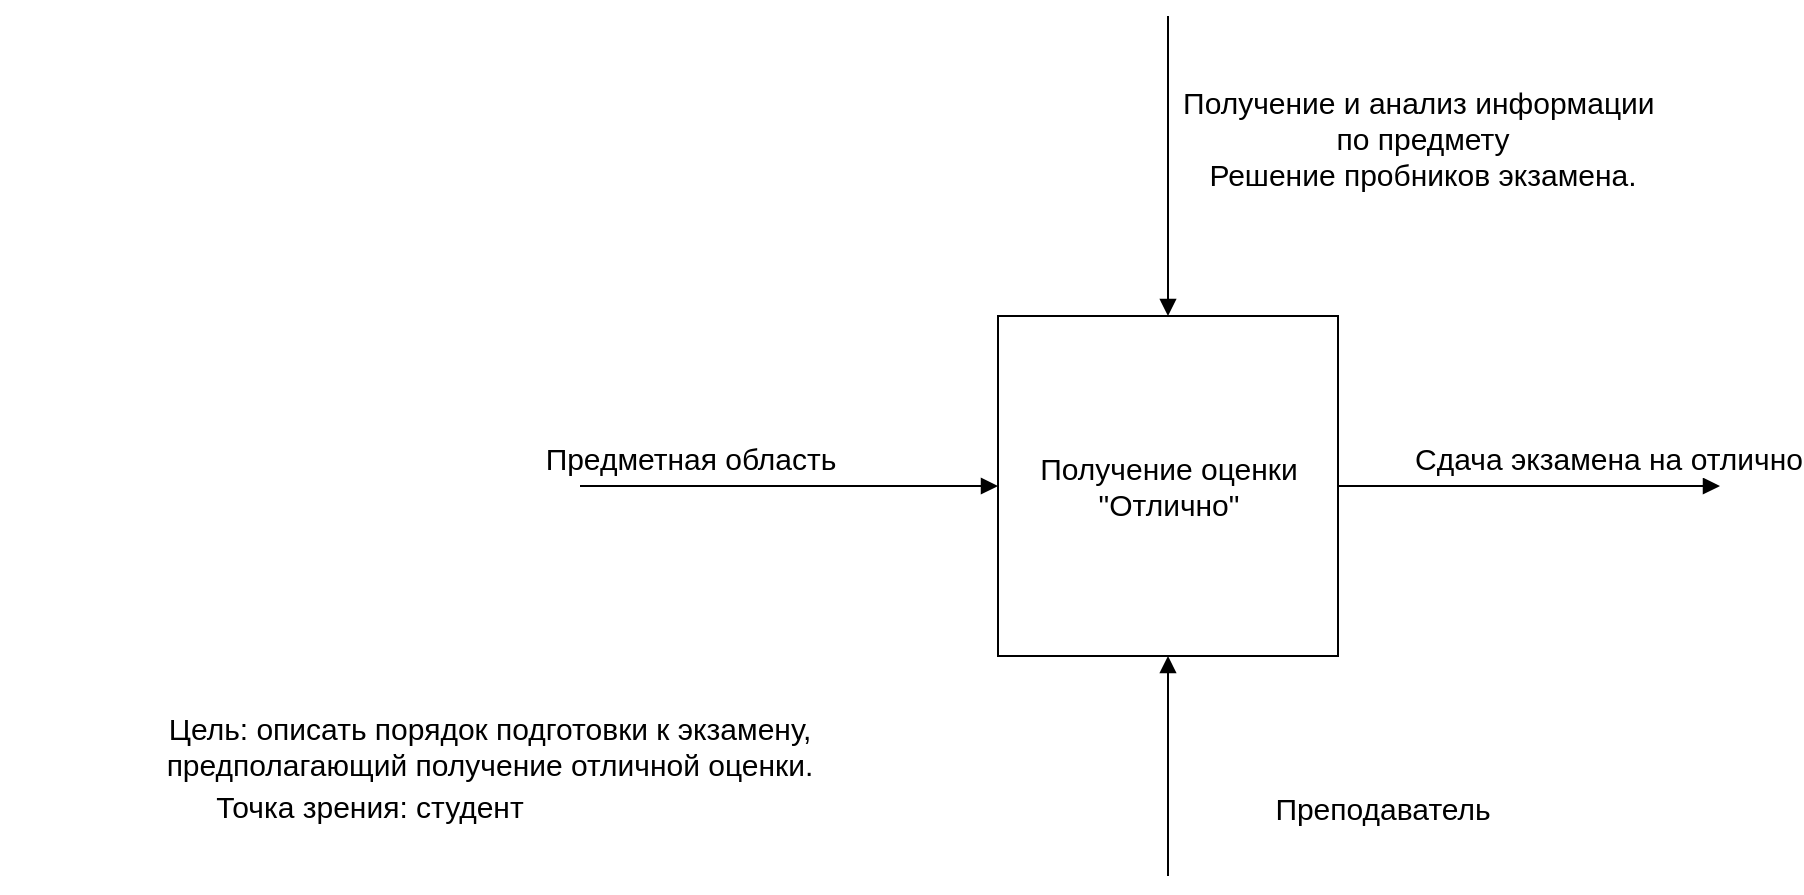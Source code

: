 <mxfile version="20.7.4" type="device"><diagram id="RgSqsSrYULxM32pQztsI" name="Страница 1"><mxGraphModel dx="1687" dy="1726" grid="1" gridSize="10" guides="1" tooltips="1" connect="1" arrows="1" fold="1" page="1" pageScale="1" pageWidth="1169" pageHeight="827" math="0" shadow="0"><root><mxCell id="0"/><mxCell id="1" parent="0"/><mxCell id="splc7O64lv--iUpXaXMV-230" style="edgeStyle=orthogonalEdgeStyle;rounded=0;orthogonalLoop=1;jettySize=auto;html=1;exitX=0;exitY=0.5;exitDx=0;exitDy=0;startArrow=block;startFill=1;endArrow=none;endFill=0;" edge="1" parent="1" source="splc7O64lv--iUpXaXMV-238"><mxGeometry relative="1" as="geometry"><mxPoint x="1420" y="175" as="targetPoint"/><Array as="points"><mxPoint x="1420" y="175"/></Array></mxGeometry></mxCell><mxCell id="splc7O64lv--iUpXaXMV-231" value="Предметная область" style="edgeLabel;html=1;align=center;verticalAlign=middle;resizable=0;points=[];fontSize=15;" vertex="1" connectable="0" parent="splc7O64lv--iUpXaXMV-230"><mxGeometry x="0.258" y="1" relative="1" as="geometry"><mxPoint x="-23" y="-15" as="offset"/></mxGeometry></mxCell><mxCell id="splc7O64lv--iUpXaXMV-232" style="edgeStyle=orthogonalEdgeStyle;rounded=0;orthogonalLoop=1;jettySize=auto;html=1;exitX=0.5;exitY=0;exitDx=0;exitDy=0;startArrow=block;startFill=1;endArrow=none;endFill=0;" edge="1" parent="1" source="splc7O64lv--iUpXaXMV-238"><mxGeometry relative="1" as="geometry"><mxPoint x="1714" y="-60" as="targetPoint"/></mxGeometry></mxCell><mxCell id="splc7O64lv--iUpXaXMV-233" value="Получение и анализ информации&amp;nbsp;&lt;br style=&quot;font-size: 15px;&quot;&gt;по предмету&lt;br style=&quot;font-size: 15px;&quot;&gt;Решение пробников экзамена." style="edgeLabel;html=1;align=center;verticalAlign=middle;resizable=0;points=[];fontSize=15;" vertex="1" connectable="0" parent="splc7O64lv--iUpXaXMV-232"><mxGeometry x="0.313" y="1" relative="1" as="geometry"><mxPoint x="127" y="9" as="offset"/></mxGeometry></mxCell><mxCell id="splc7O64lv--iUpXaXMV-234" style="edgeStyle=orthogonalEdgeStyle;rounded=0;orthogonalLoop=1;jettySize=auto;html=1;exitX=1;exitY=0.5;exitDx=0;exitDy=0;startArrow=none;startFill=0;endArrow=block;endFill=1;" edge="1" parent="1" source="splc7O64lv--iUpXaXMV-238"><mxGeometry relative="1" as="geometry"><mxPoint x="1990" y="175" as="targetPoint"/><Array as="points"><mxPoint x="1990" y="175"/></Array></mxGeometry></mxCell><mxCell id="splc7O64lv--iUpXaXMV-235" value="Сдача экзамена на отлично" style="edgeLabel;html=1;align=center;verticalAlign=middle;resizable=0;points=[];fontSize=15;" vertex="1" connectable="0" parent="splc7O64lv--iUpXaXMV-234"><mxGeometry x="0.407" y="-2" relative="1" as="geometry"><mxPoint y="-16" as="offset"/></mxGeometry></mxCell><mxCell id="splc7O64lv--iUpXaXMV-236" style="edgeStyle=orthogonalEdgeStyle;rounded=0;orthogonalLoop=1;jettySize=auto;html=1;exitX=0.5;exitY=1;exitDx=0;exitDy=0;startArrow=block;startFill=1;endArrow=none;endFill=0;" edge="1" parent="1" source="splc7O64lv--iUpXaXMV-238"><mxGeometry relative="1" as="geometry"><mxPoint x="1714" y="370" as="targetPoint"/></mxGeometry></mxCell><mxCell id="splc7O64lv--iUpXaXMV-237" value="Преподаватель" style="edgeLabel;html=1;align=center;verticalAlign=middle;resizable=0;points=[];fontSize=15;" vertex="1" connectable="0" parent="splc7O64lv--iUpXaXMV-236"><mxGeometry x="0.246" y="1" relative="1" as="geometry"><mxPoint x="105" y="7" as="offset"/></mxGeometry></mxCell><mxCell id="splc7O64lv--iUpXaXMV-238" value="Получение оценки &lt;br&gt;&quot;Отлично&quot;" style="html=1;fontSize=15;" vertex="1" parent="1"><mxGeometry x="1629" y="90" width="170" height="170" as="geometry"/></mxCell><mxCell id="splc7O64lv--iUpXaXMV-239" value="Цель: описать порядок подготовки к экзамену, предполагающий получение отличной оценки." style="text;html=1;strokeColor=none;fillColor=none;align=center;verticalAlign=middle;whiteSpace=wrap;rounded=0;fontSize=15;" vertex="1" parent="1"><mxGeometry x="1190" y="290" width="370" height="30" as="geometry"/></mxCell><mxCell id="splc7O64lv--iUpXaXMV-240" value="Точка зрения: студент" style="text;html=1;strokeColor=none;fillColor=none;align=center;verticalAlign=middle;whiteSpace=wrap;rounded=0;fontSize=15;" vertex="1" parent="1"><mxGeometry x="1130" y="320" width="370" height="30" as="geometry"/></mxCell></root></mxGraphModel></diagram></mxfile>
